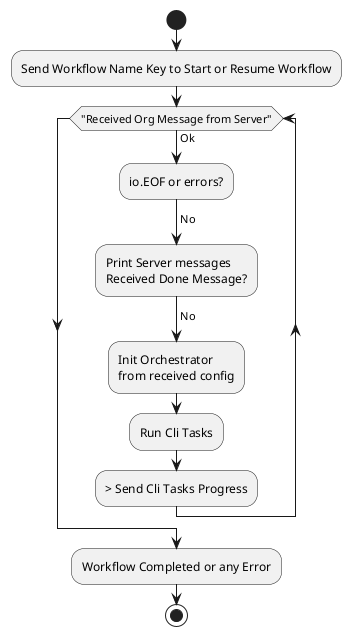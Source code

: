@startuml
start
:Send Workflow Name Key to Start or Resume Workflow;

while ("Received Org Message from Server") is (Ok)
    :io.EOF or errors?;
    -> No;
    :Print Server messages
    Received Done Message?;
    -> yes;
    -> No;
    :Init Orchestrator
    from received config;
    :Run Cli Tasks;
    -> Send Cli Tasks Progress
endwhile
-Workflow Completed or any Error
stop
@enduml